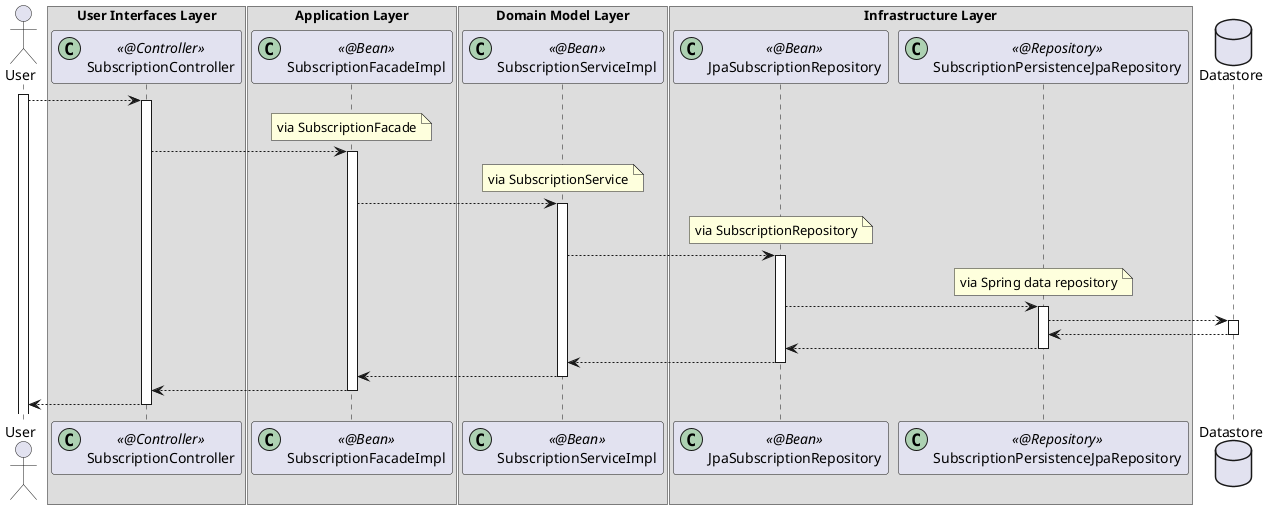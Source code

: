 @startuml

actor User
box User Interfaces Layer
participant SubscriptionController << (C,#ADD1B2) @Controller >>
end box
box Application Layer
participant SubscriptionFacadeImpl << (C,#ADD1B2) @Bean >>
end box
box Domain Model Layer
participant SubscriptionServiceImpl << (C,#ADD1B2) @Bean >>
end box
box Infrastructure Layer
participant JpaSubscriptionRepository << (C,#ADD1B2) @Bean >>
participant SubscriptionPersistenceJpaRepository << (C,#ADD1B2) @Repository >>
end box
database Datastore

activate User

User --> SubscriptionController
activate SubscriptionController

note over SubscriptionFacadeImpl: via SubscriptionFacade

SubscriptionController --> SubscriptionFacadeImpl
activate SubscriptionFacadeImpl

note over SubscriptionServiceImpl: via SubscriptionService

SubscriptionFacadeImpl --> SubscriptionServiceImpl
activate SubscriptionServiceImpl

note over JpaSubscriptionRepository: via SubscriptionRepository

SubscriptionServiceImpl --> JpaSubscriptionRepository
activate JpaSubscriptionRepository

note over SubscriptionPersistenceJpaRepository: via Spring data repository

JpaSubscriptionRepository --> SubscriptionPersistenceJpaRepository
activate SubscriptionPersistenceJpaRepository

SubscriptionPersistenceJpaRepository --> Datastore
activate Datastore

Datastore --> SubscriptionPersistenceJpaRepository
deactivate Datastore

SubscriptionPersistenceJpaRepository --> JpaSubscriptionRepository
deactivate SubscriptionPersistenceJpaRepository

JpaSubscriptionRepository --> SubscriptionServiceImpl
deactivate JpaSubscriptionRepository

SubscriptionServiceImpl --> SubscriptionFacadeImpl
deactivate SubscriptionServiceImpl

SubscriptionFacadeImpl --> SubscriptionController
deactivate SubscriptionFacadeImpl

SubscriptionController --> User
deactivate SubscriptionController

@enduml